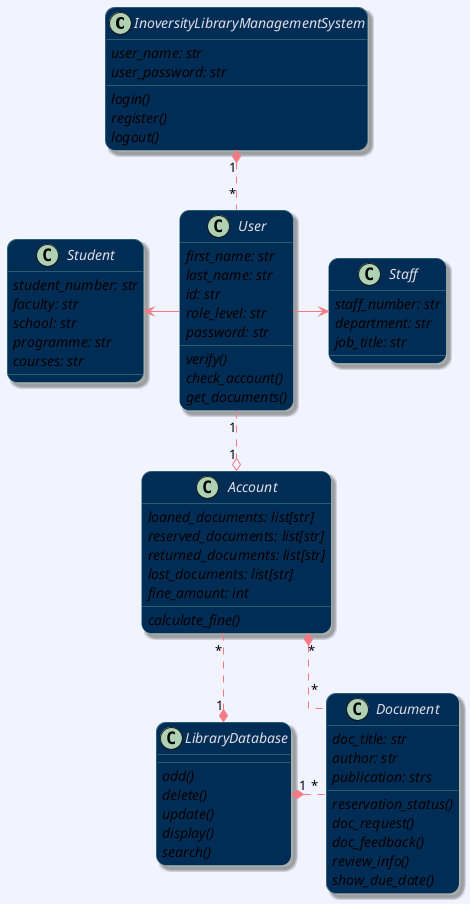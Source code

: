 @startuml
' Some rendering settings
skinparam LineType Ortho
skinparam Roundcorner 20
skinparam shadowing true
skinparam background {
    Color #F1F4FFFF
}
skinparam class {
BackgroundColor #002D55FF
ArrowColor #F47983
BorderColor #ADEFD1FF
AttributeFontName Candara
AttributeFontStyle Italic
FontColor  #DFDCE5FF
BorderThickness 0.25
}

' some class definitions
class InoversityLibraryManagementSystem {
    user_name: str
    user_password: str
    login()
    register()
    logout()
}

' these classes will be grouped together
together {
class Staff {
    staff_number: str
    department: str
    job_title: str
}

class Student {
    student_number: str
    faculty: str
    school: str
    programme: str
    courses: str
}

class User {
    first_name: str
    last_name: str
    id: str
    role_level: str
    password: str
    verify()
    check_account()
    get_documents()
}
}

together {
class Account {
    loaned_documents: list[str]
    reserved_documents: list[str]
    returned_documents: list[str]
    lost_documents: list[str]
    fine_amount: int
    calculate_fine()
}

class LibraryDatabase {
    add()
    delete()
    update()
    display()
    search()
}

class Document {
    doc_title: str
    author: str
    publication: strs
    reservation_status()
    doc_request()
    doc_feedback()
    review_info()
    show_due_date()
}
}

' entity relationships
InoversityLibraryManagementSystem "1" *.. "*" User

LibraryDatabase "1" *. "*" Document

User "1" ..o "1" Account

LibraryDatabase "1" *.left. "*" Account

Document "*" .up.* "*" Account

User -left-> Student

User -right-> Staff

@enduml
